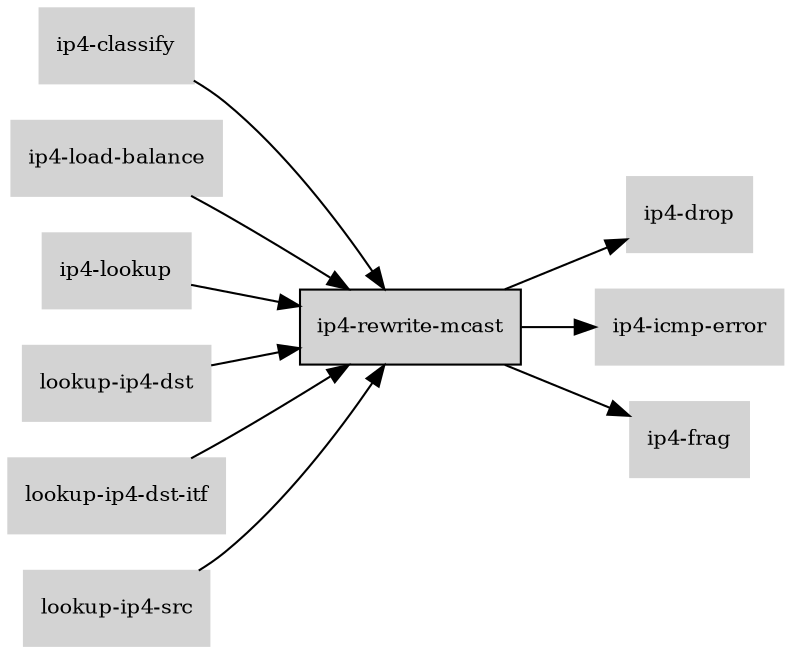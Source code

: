 digraph "ip4_rewrite_mcast_subgraph" {
  rankdir=LR;
  node [shape=box, style=filled, fontsize=10, color=lightgray, fontcolor=black, fillcolor=lightgray];
  "ip4-rewrite-mcast" [color=black, fontcolor=black, fillcolor=lightgray];
  edge [fontsize=8];
  "ip4-classify" -> "ip4-rewrite-mcast";
  "ip4-load-balance" -> "ip4-rewrite-mcast";
  "ip4-lookup" -> "ip4-rewrite-mcast";
  "ip4-rewrite-mcast" -> "ip4-drop";
  "ip4-rewrite-mcast" -> "ip4-icmp-error";
  "ip4-rewrite-mcast" -> "ip4-frag";
  "lookup-ip4-dst" -> "ip4-rewrite-mcast";
  "lookup-ip4-dst-itf" -> "ip4-rewrite-mcast";
  "lookup-ip4-src" -> "ip4-rewrite-mcast";
}
